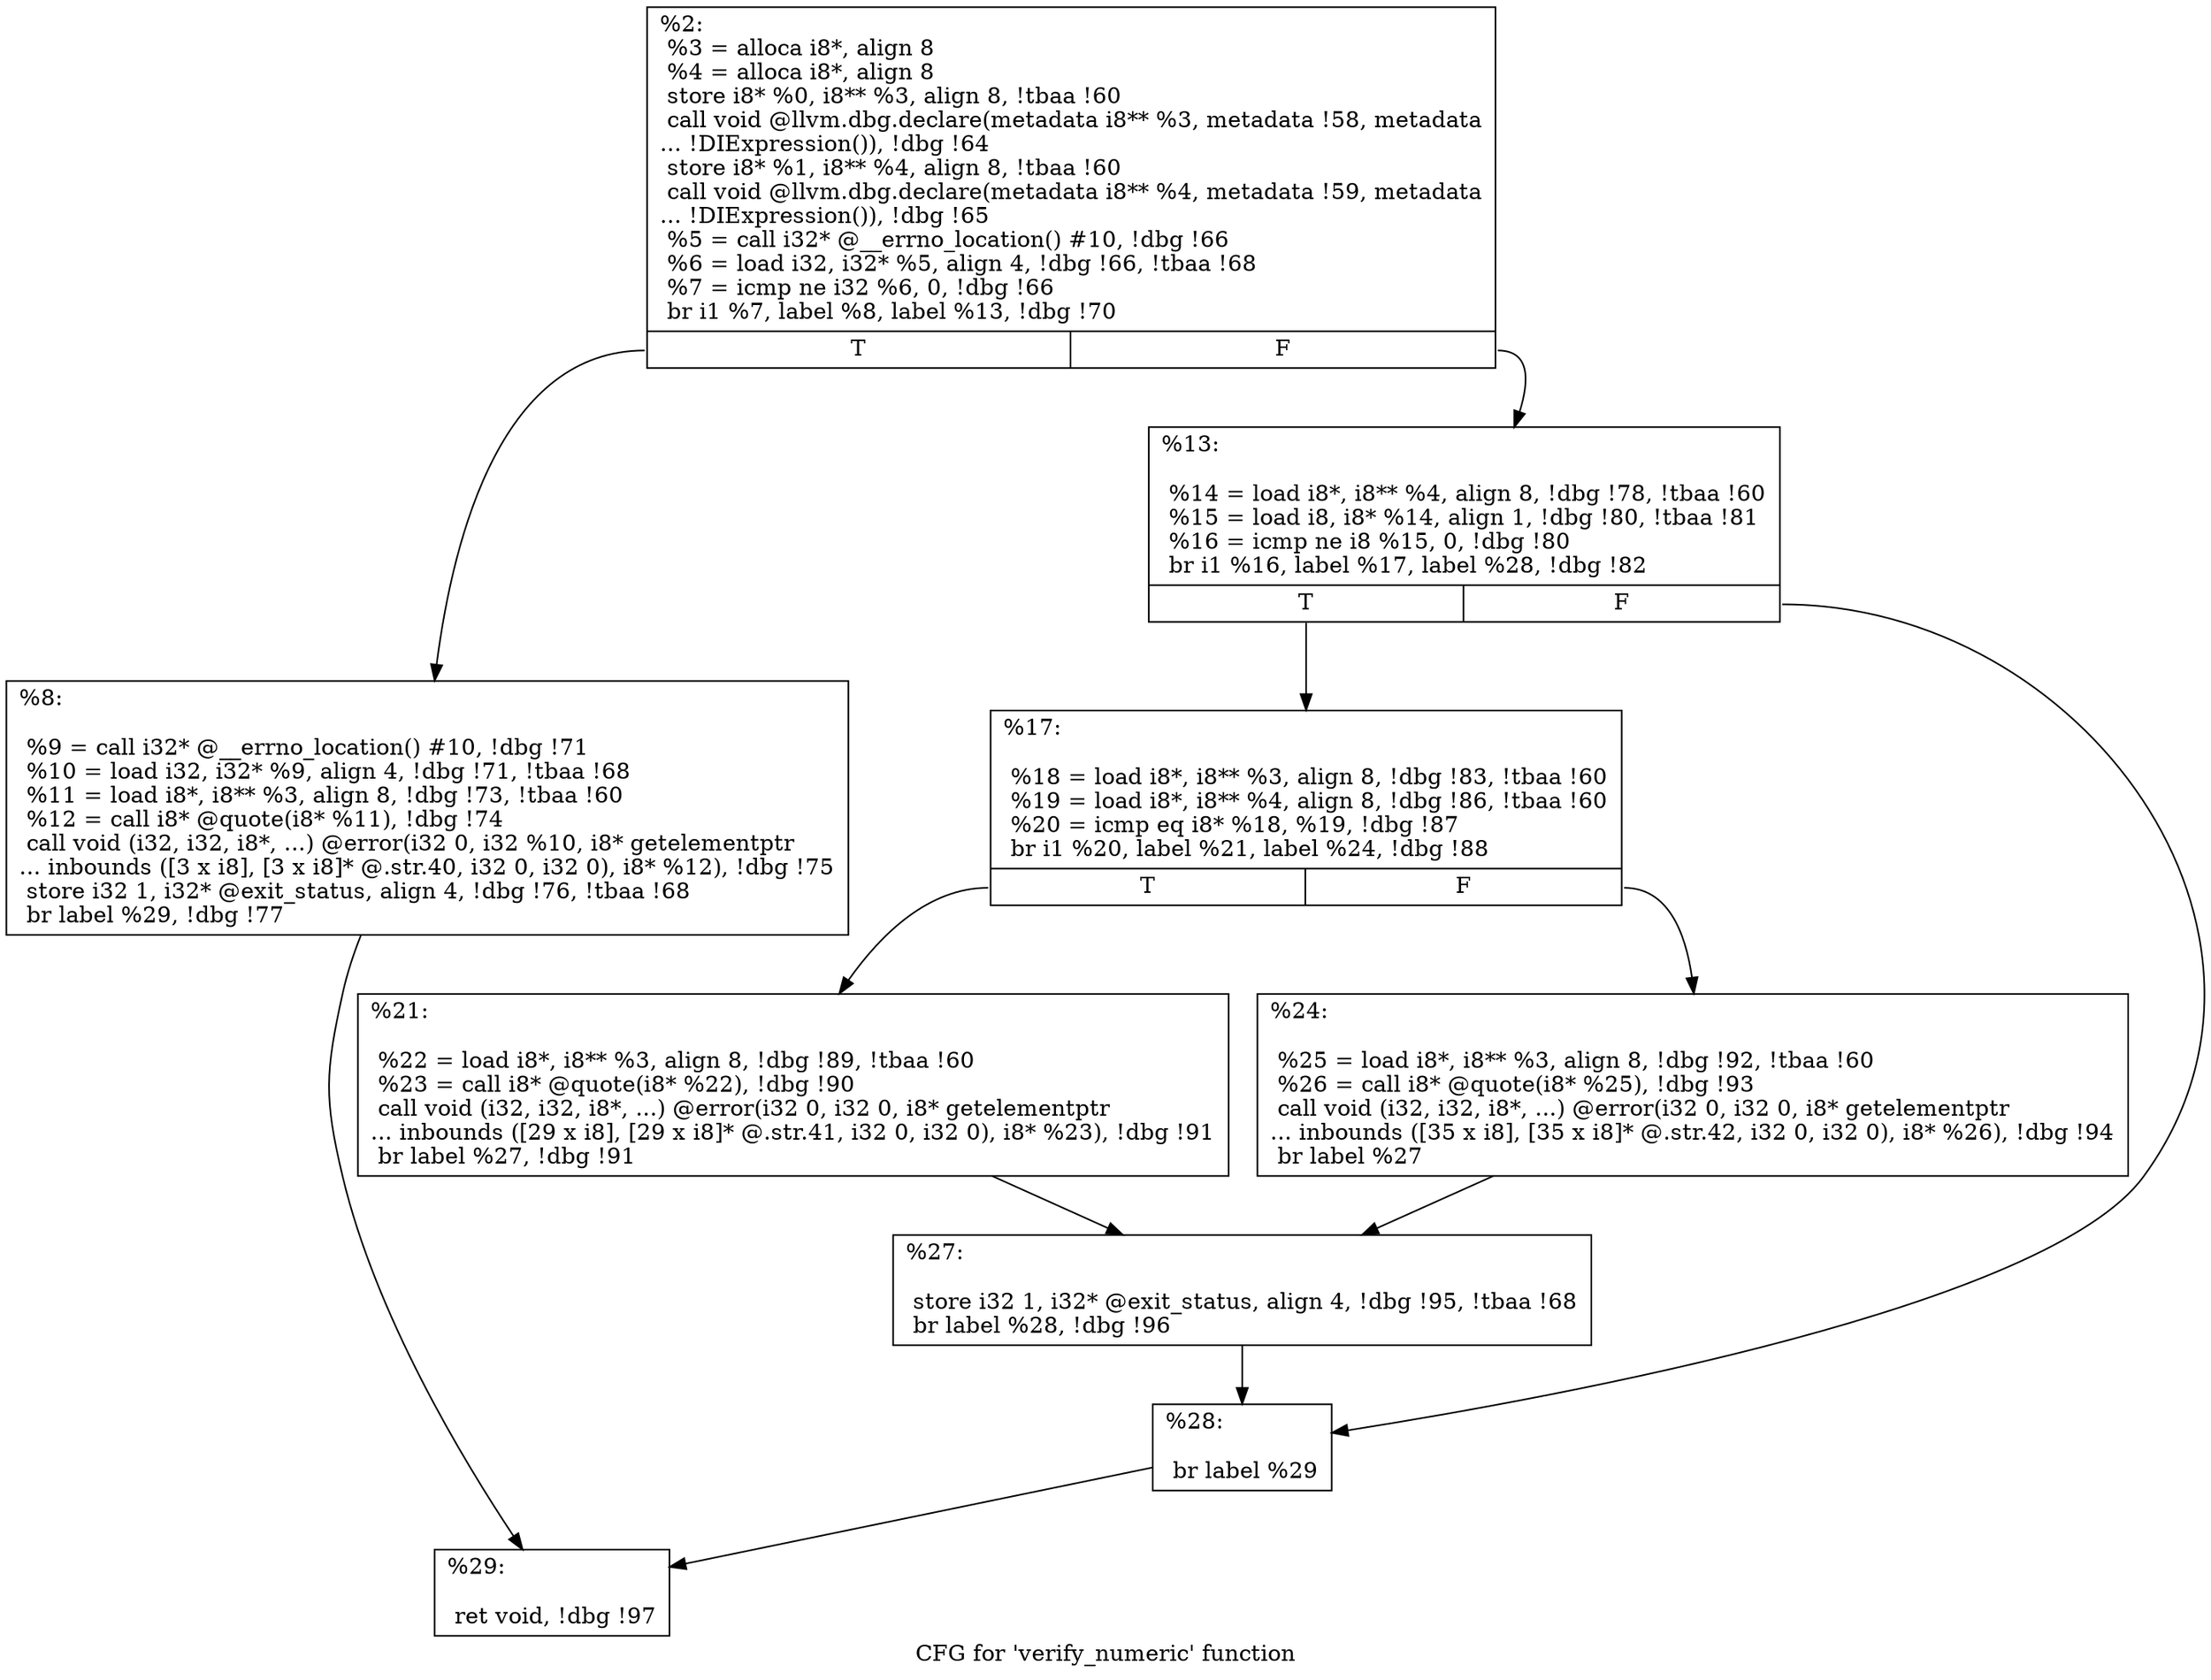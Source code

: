 digraph "CFG for 'verify_numeric' function" {
	label="CFG for 'verify_numeric' function";

	Node0x175aae0 [shape=record,label="{%2:\l  %3 = alloca i8*, align 8\l  %4 = alloca i8*, align 8\l  store i8* %0, i8** %3, align 8, !tbaa !60\l  call void @llvm.dbg.declare(metadata i8** %3, metadata !58, metadata\l... !DIExpression()), !dbg !64\l  store i8* %1, i8** %4, align 8, !tbaa !60\l  call void @llvm.dbg.declare(metadata i8** %4, metadata !59, metadata\l... !DIExpression()), !dbg !65\l  %5 = call i32* @__errno_location() #10, !dbg !66\l  %6 = load i32, i32* %5, align 4, !dbg !66, !tbaa !68\l  %7 = icmp ne i32 %6, 0, !dbg !66\l  br i1 %7, label %8, label %13, !dbg !70\l|{<s0>T|<s1>F}}"];
	Node0x175aae0:s0 -> Node0x175ab30;
	Node0x175aae0:s1 -> Node0x175ab80;
	Node0x175ab30 [shape=record,label="{%8:\l\l  %9 = call i32* @__errno_location() #10, !dbg !71\l  %10 = load i32, i32* %9, align 4, !dbg !71, !tbaa !68\l  %11 = load i8*, i8** %3, align 8, !dbg !73, !tbaa !60\l  %12 = call i8* @quote(i8* %11), !dbg !74\l  call void (i32, i32, i8*, ...) @error(i32 0, i32 %10, i8* getelementptr\l... inbounds ([3 x i8], [3 x i8]* @.str.40, i32 0, i32 0), i8* %12), !dbg !75\l  store i32 1, i32* @exit_status, align 4, !dbg !76, !tbaa !68\l  br label %29, !dbg !77\l}"];
	Node0x175ab30 -> Node0x175ad60;
	Node0x175ab80 [shape=record,label="{%13:\l\l  %14 = load i8*, i8** %4, align 8, !dbg !78, !tbaa !60\l  %15 = load i8, i8* %14, align 1, !dbg !80, !tbaa !81\l  %16 = icmp ne i8 %15, 0, !dbg !80\l  br i1 %16, label %17, label %28, !dbg !82\l|{<s0>T|<s1>F}}"];
	Node0x175ab80:s0 -> Node0x175abd0;
	Node0x175ab80:s1 -> Node0x175ad10;
	Node0x175abd0 [shape=record,label="{%17:\l\l  %18 = load i8*, i8** %3, align 8, !dbg !83, !tbaa !60\l  %19 = load i8*, i8** %4, align 8, !dbg !86, !tbaa !60\l  %20 = icmp eq i8* %18, %19, !dbg !87\l  br i1 %20, label %21, label %24, !dbg !88\l|{<s0>T|<s1>F}}"];
	Node0x175abd0:s0 -> Node0x175ac20;
	Node0x175abd0:s1 -> Node0x175ac70;
	Node0x175ac20 [shape=record,label="{%21:\l\l  %22 = load i8*, i8** %3, align 8, !dbg !89, !tbaa !60\l  %23 = call i8* @quote(i8* %22), !dbg !90\l  call void (i32, i32, i8*, ...) @error(i32 0, i32 0, i8* getelementptr\l... inbounds ([29 x i8], [29 x i8]* @.str.41, i32 0, i32 0), i8* %23), !dbg !91\l  br label %27, !dbg !91\l}"];
	Node0x175ac20 -> Node0x175acc0;
	Node0x175ac70 [shape=record,label="{%24:\l\l  %25 = load i8*, i8** %3, align 8, !dbg !92, !tbaa !60\l  %26 = call i8* @quote(i8* %25), !dbg !93\l  call void (i32, i32, i8*, ...) @error(i32 0, i32 0, i8* getelementptr\l... inbounds ([35 x i8], [35 x i8]* @.str.42, i32 0, i32 0), i8* %26), !dbg !94\l  br label %27\l}"];
	Node0x175ac70 -> Node0x175acc0;
	Node0x175acc0 [shape=record,label="{%27:\l\l  store i32 1, i32* @exit_status, align 4, !dbg !95, !tbaa !68\l  br label %28, !dbg !96\l}"];
	Node0x175acc0 -> Node0x175ad10;
	Node0x175ad10 [shape=record,label="{%28:\l\l  br label %29\l}"];
	Node0x175ad10 -> Node0x175ad60;
	Node0x175ad60 [shape=record,label="{%29:\l\l  ret void, !dbg !97\l}"];
}
